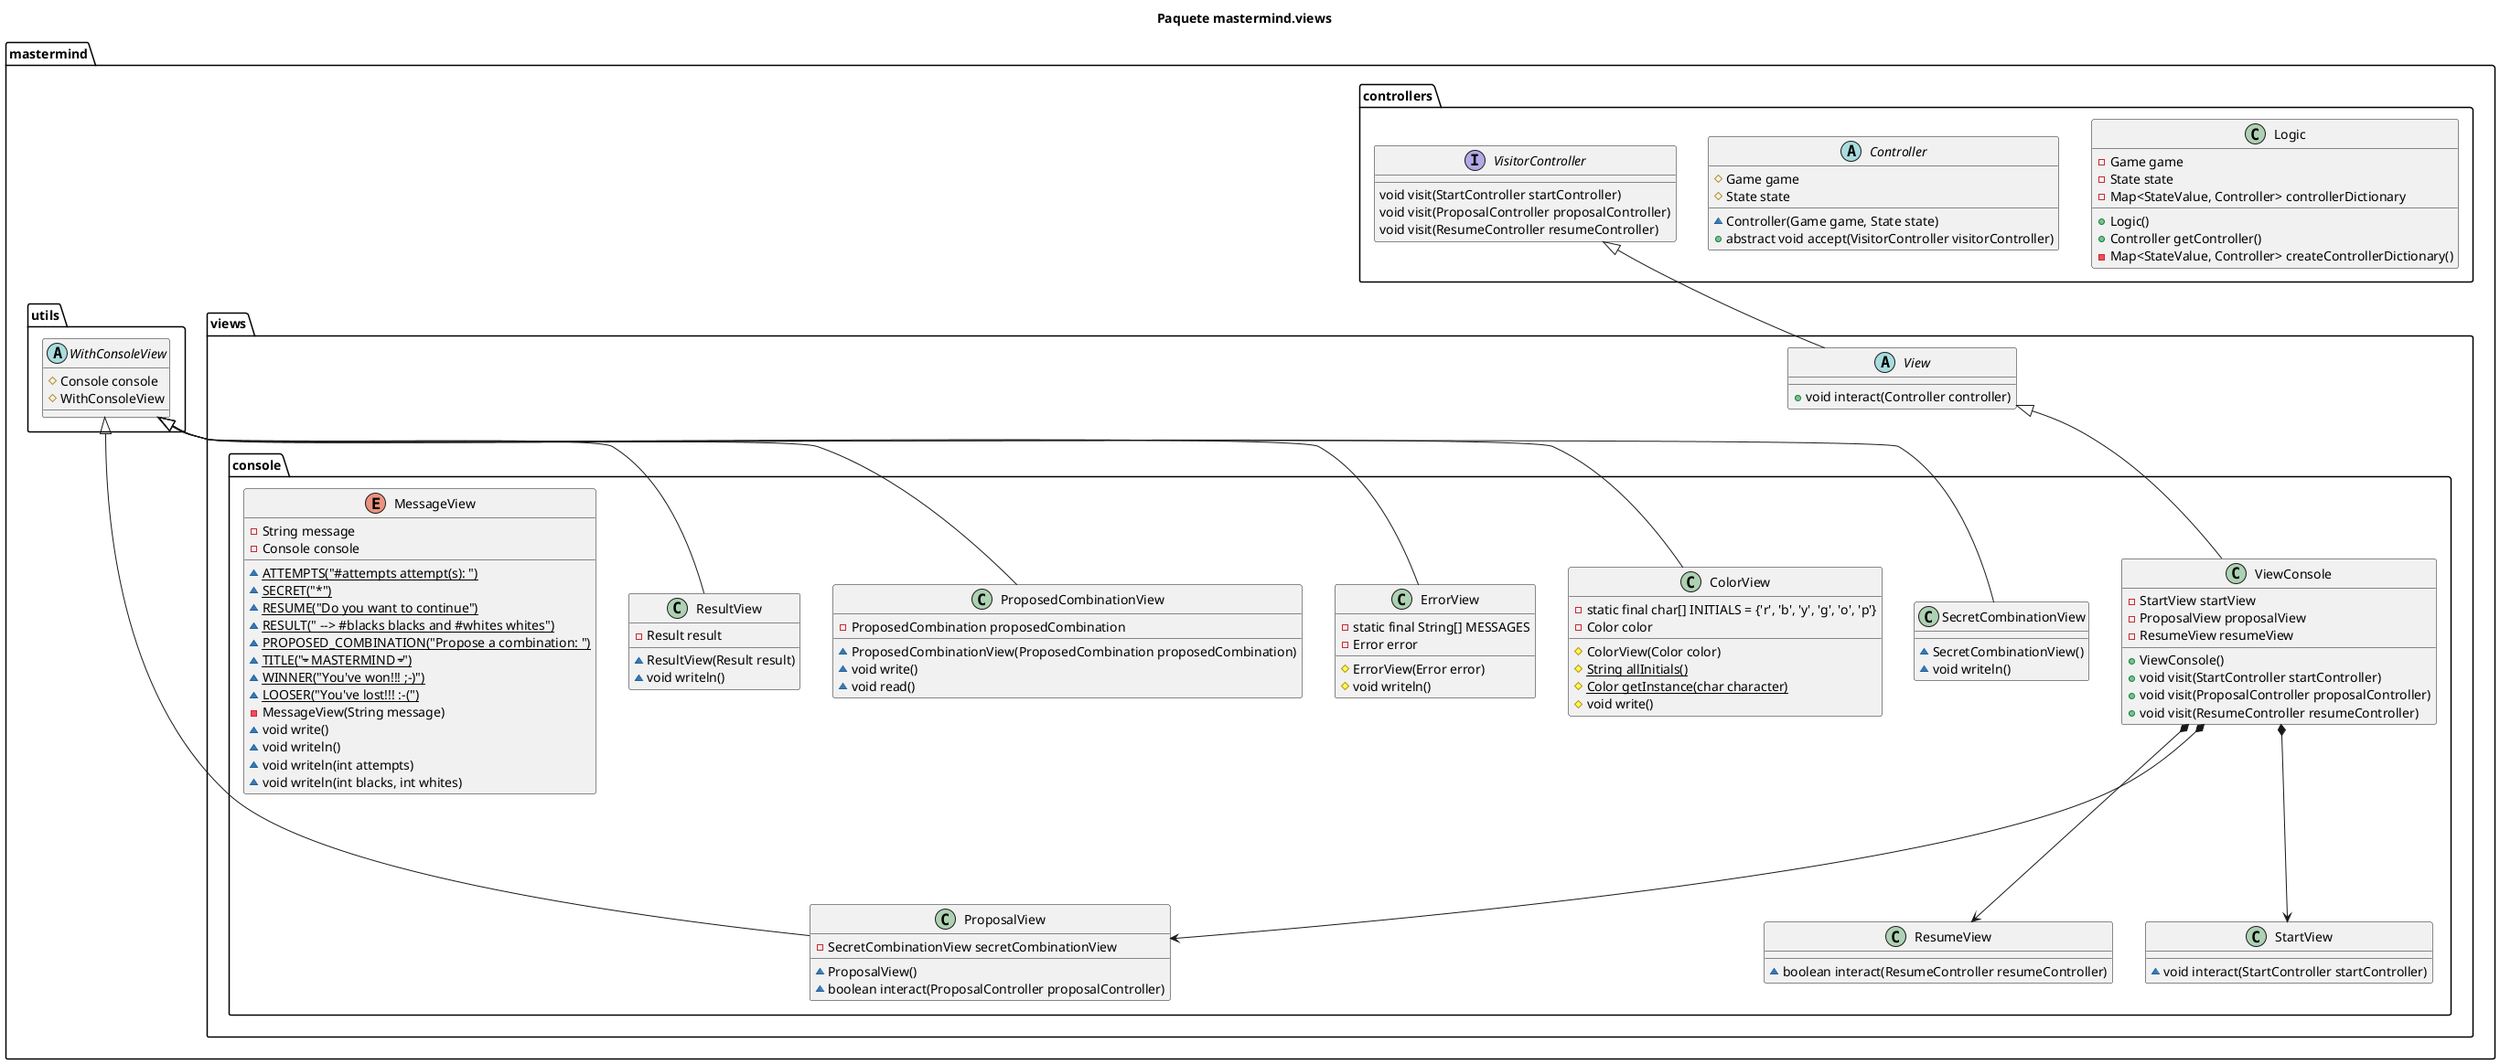 @startuml

title Paquete mastermind.views

package mastermind.views {
  abstract class View  {
  	+ void interact(Controller controller)
  }
}

package mastermind.controllers{
  class Logic  {
    - Game game
    - State state
    - Map<StateValue, Controller> controllerDictionary
    + Logic()
    + Controller getController()
    - Map<StateValue, Controller> createControllerDictionary()
  }

  abstract class Controller {
    # Game game
    # State state
    ~ Controller(Game game, State state)
    + abstract void accept(VisitorController visitorController)
  }

  interface VisitorController {
    void visit(StartController startController)
    void visit(ProposalController proposalController)
    void visit(ResumeController resumeController)
  }
}

package mastermind.views.console {
 class ColorView {
 	- static final char[] INITIALS = {'r', 'b', 'y', 'g', 'o', 'p'}
 	- Color color
 	# ColorView(Color color)
 	# {static} String allInitials()
 	# {static} Color getInstance(char character)
 	# void write()
 }


 class ErrorView {
 	- static final String[] MESSAGES
 	- Error error
 	# ErrorView(Error error)
 	# void writeln()
 }



 class ProposalView {
   - SecretCombinationView secretCombinationView
   ~ ProposalView()
   ~ boolean interact(ProposalController proposalController)
 }

 class ProposedCombinationView  {
 	- ProposedCombination proposedCombination
 	~ ProposedCombinationView(ProposedCombination proposedCombination)
 	~ void write()
 	~ void read()
 }

 class ResultView {
 	- Result result
 	~ ResultView(Result result)
 	~ void writeln()
 }

 class ResumeView {
   ~ boolean interact(ResumeController resumeController)
 }

 class SecretCombinationView {
 	~ SecretCombinationView()
 	~ void writeln()
 }

 class StartView {
   ~ void interact(StartController startController)
 }

 class ViewConsole {
   - StartView startView
   - ProposalView proposalView
   - ResumeView resumeView
   + ViewConsole()
   + void visit(StartController startController)
   + void visit(ProposalController proposalController)
   + void visit(ResumeController resumeController)
 }

 enum MessageView {
  	~ {static} ATTEMPTS("#attempts attempt(s): ")
  	~ {static} SECRET("*")
  	~ {static} RESUME("Do you want to continue")
  	~ {static} RESULT(" --> #blacks blacks and #whites whites")
  	~ {static} PROPOSED_COMBINATION("Propose a combination: ")
  	~ {static} TITLE("----- MASTERMIND -----")
  	~ {static} WINNER("You've won!!! ;-)")
  	~ {static} LOOSER("You've lost!!! :-(")
  	- String message
  	- Console console
  	- MessageView(String message)
  	~ void write()
  	~ void writeln()
  	~ void writeln(int attempts)
  	~ void writeln(int blacks, int whites)
  }
}

package mastermind.utils {
  abstract class WithConsoleView {
    # Console console
    # WithConsoleView
  }
}

VisitorController <|-- View
View <|-- ViewConsole
ViewConsole *---> StartView
ViewConsole *---> ProposalView
ViewConsole *---> ResumeView
WithConsoleView <|-down- ColorView
WithConsoleView <|-down- ErrorView
WithConsoleView <|-down- ProposalView
WithConsoleView <|-down- ProposedCombinationView
WithConsoleView <|-down- ResultView
WithConsoleView <|-down- SecretCombinationView

'abstract class mastermind.Mastermind {
' 	- View view
'	- Logic logic
'	# Mastermind()
'	# abstract View createView()
'	# void play()
'}
'
'class mastermind.MastermindConsole {
'  # View createView()
'  + {static} void main(String[] args)
'}
'

'
'class mastermind.controllers.Logic  {
'  - Game game
'  - State state
'  - Map<StateValue, Controller> controllerDictionary
'  + Logic()
'  + Controller getController()
'  - Map<StateValue, Controller> createControllerDictionary()
'}
'
'class mastermind.controllers.ProposalController {
'  + ProposalController(Game game, State state)
'  + void accept(VisitorController visitorController)
'  + void addProposedCombination(ProposedCombination proposedCombination)
'  + int getAttempts()
'  + ProposedCombination getProposedCombination(int position)
'  + Result getResult(int position)
'  + boolean isWinner()
'  + boolean isLooser()
'}


'
'enum mastermind.enum.StateValue {
'  + {static}CLOSE: StateValue
'  + {static}OPEN: StateValue
'  + {static}FINISHED: StateValue
'  + {static}EXIT: StateValue
'}
'

'
'abstract class mastermind.views.View  {
'	+ void interact(Controller controller)
'}
'

'
'abstract class mastermind.views.View {
'	+ void interact(Controller controller)
'}
'
'
'
'class mastermind.utils.ClosedInterval {
'	- int min
'	- int max
'	+ ClosedInterval(int min, int max)
'	+ boolean includes(int value)
'}
'
'class mastermind.utils.Console {
'	- BufferedReader bufferedReader
'	+ String readString(String title)
'	+ String readString()
'	+ int readInt(String title)
'	+ char readChar(String title)
'	+ void writeln()
'	+ void write(String string)
'	+ void writeln(String string)
'	+ void write(char character)
'	- void writeError(String format)
'}
'
'abstract class mastermind.utils.WithConsoleView {
'	# Console console
'	# WithConsoleView()
'}
'
'mastermind.Mastermind *-down-> mastermind.views.View
'mastermind.Mastermind *-down--> mastermind.controllers.Logic
'mastermind.Mastermind <|-left- mastermind.MastermindConsole
'mastermind.controllers.VisitorController <|-- mastermind.views.View
'
'mastermind.controllers.Controller <|-- mastermind.controllers.StartController
'mastermind.controllers.Controller <|-- mastermind.controllers.ProposalController
'mastermind.controllers.Controller <|-- mastermind.controllers.ResumeController
'
'
'mastermind.controllers.Controller *-left--> mastermind.models.Game
'mastermind.controllers.Controller *-left--> mastermind.models.State
'
'mastermind.controllers.Logic  *---> mastermind.models.Game
'mastermind.controllers.Logic  *---> mastermind.models.State
'mastermind.controllers.Logic  *---> java.util.HashMap
'
'mastermind.models.State *--> mastermind.enum.StateValue
'mastermind.models.Combination <|-- mastermind.models.SecretCombination
'
''mastermind.views.console.SecretCombinationView --|> mastermind.utils.WithConsoleView
''
''mastermind.controllers.Logic o--> mastermind.models.Game
''mastermind.controllers.Logic o--> mastermind.models.State
''
''mastermind.views.console.ProposalView --|> mastermind.utils.WithConsoleView
''mastermind.views.console.ResultView --|> mastermind.utils.WithConsoleView
''utils.WithConsoleView <|-- mastermind.views.console.ErrorView

@enduml